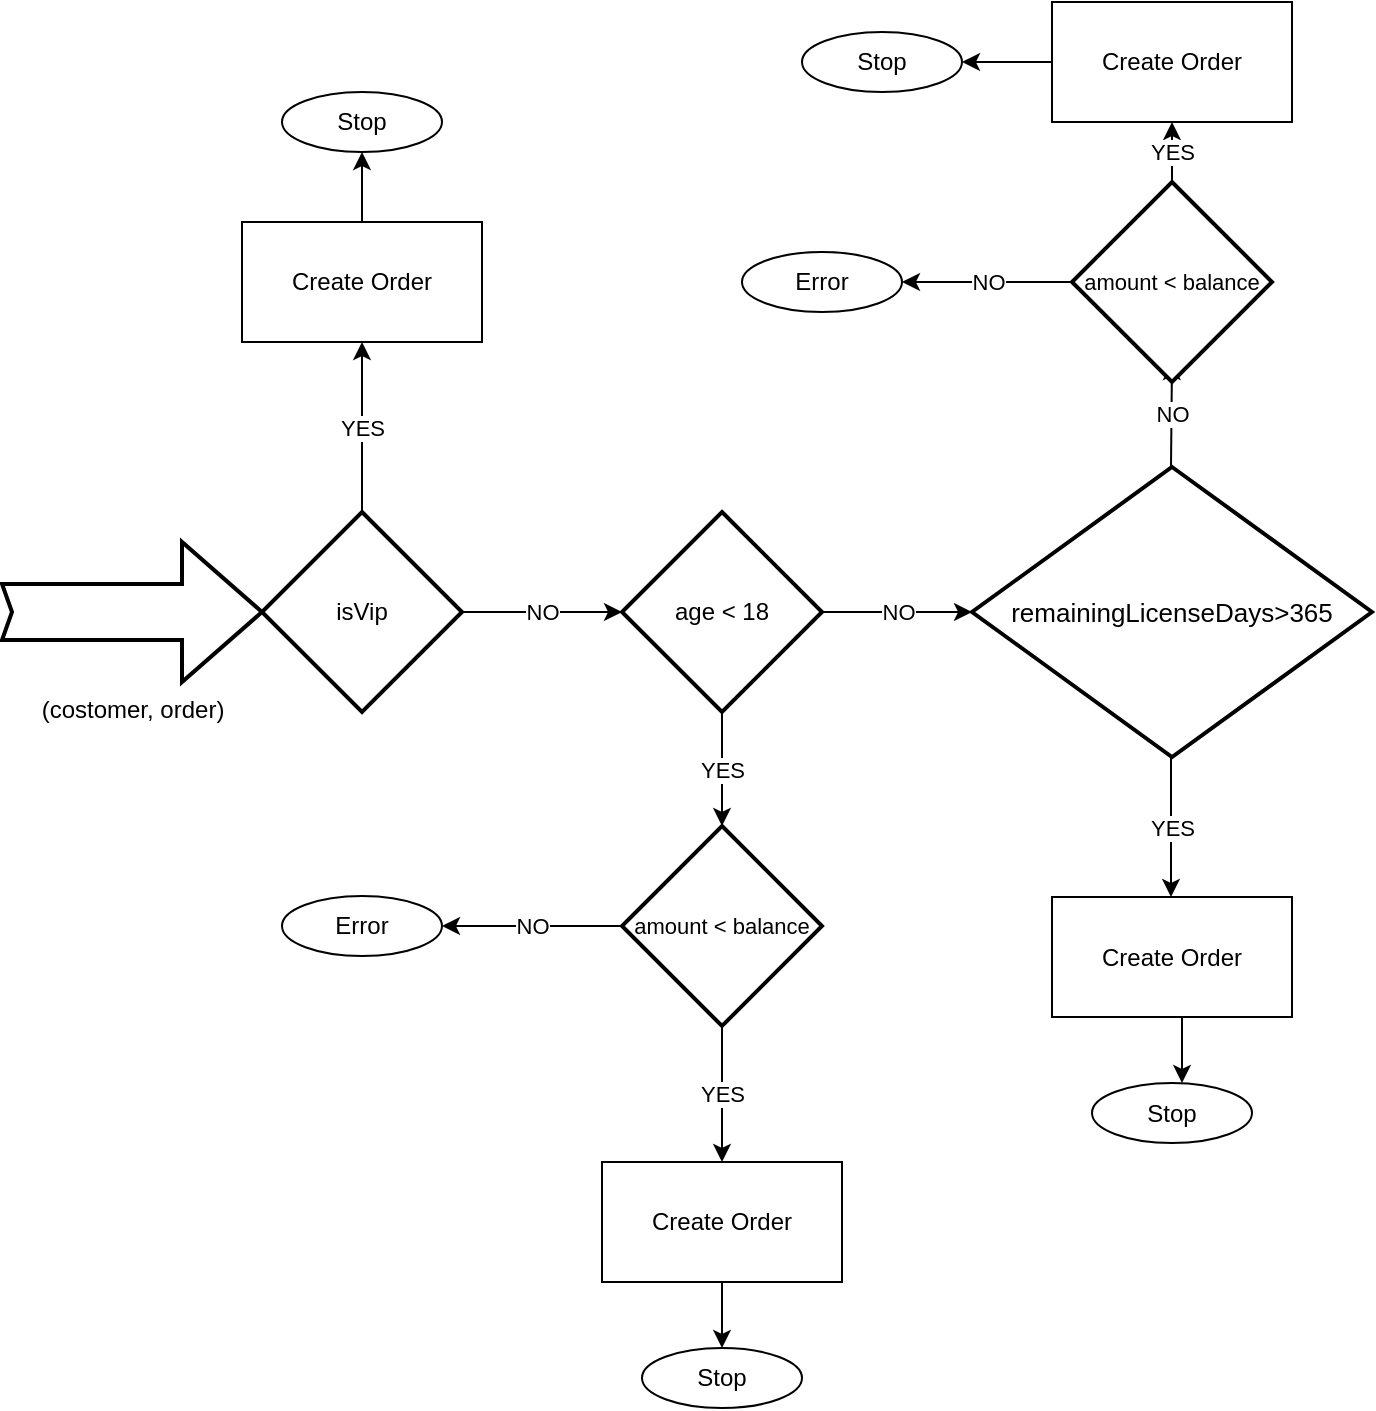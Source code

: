 <mxfile version="21.2.1" type="device">
  <diagram name="Page-1" id="d_l0MLnyBSYmk9_Ft9FG">
    <mxGraphModel dx="1434" dy="764" grid="1" gridSize="10" guides="1" tooltips="1" connect="1" arrows="1" fold="1" page="1" pageScale="1" pageWidth="827" pageHeight="1169" math="0" shadow="0">
      <root>
        <mxCell id="0" />
        <mxCell id="1" parent="0" />
        <mxCell id="FaSnawcas1gH10pwd9XZ-3" value="(costomer, order)" style="verticalLabelPosition=bottom;verticalAlign=top;html=1;strokeWidth=2;shape=mxgraph.arrows2.arrow;dy=0.6;dx=40;notch=5;" vertex="1" parent="1">
          <mxGeometry x="130" y="280" width="130" height="70" as="geometry" />
        </mxCell>
        <mxCell id="FaSnawcas1gH10pwd9XZ-9" value="isVip" style="strokeWidth=2;html=1;shape=mxgraph.flowchart.decision;whiteSpace=wrap;" vertex="1" parent="1">
          <mxGeometry x="260" y="265" width="100" height="100" as="geometry" />
        </mxCell>
        <mxCell id="FaSnawcas1gH10pwd9XZ-10" value="YES" style="endArrow=classic;html=1;rounded=0;" edge="1" parent="1">
          <mxGeometry width="50" height="50" relative="1" as="geometry">
            <mxPoint x="310" y="265" as="sourcePoint" />
            <mxPoint x="310" y="180" as="targetPoint" />
          </mxGeometry>
        </mxCell>
        <mxCell id="FaSnawcas1gH10pwd9XZ-11" value="NO" style="endArrow=classic;html=1;rounded=0;exitX=1;exitY=0.5;exitDx=0;exitDy=0;exitPerimeter=0;" edge="1" parent="1" source="FaSnawcas1gH10pwd9XZ-9">
          <mxGeometry width="50" height="50" relative="1" as="geometry">
            <mxPoint x="330" y="465" as="sourcePoint" />
            <mxPoint x="440" y="315" as="targetPoint" />
          </mxGeometry>
        </mxCell>
        <mxCell id="FaSnawcas1gH10pwd9XZ-40" value="YES" style="edgeStyle=orthogonalEdgeStyle;rounded=0;orthogonalLoop=1;jettySize=auto;html=1;" edge="1" parent="1" source="FaSnawcas1gH10pwd9XZ-12" target="FaSnawcas1gH10pwd9XZ-39">
          <mxGeometry relative="1" as="geometry" />
        </mxCell>
        <mxCell id="FaSnawcas1gH10pwd9XZ-12" value="age &amp;lt; 18" style="strokeWidth=2;html=1;shape=mxgraph.flowchart.decision;whiteSpace=wrap;" vertex="1" parent="1">
          <mxGeometry x="440" y="265" width="100" height="100" as="geometry" />
        </mxCell>
        <mxCell id="FaSnawcas1gH10pwd9XZ-13" value="NO" style="endArrow=classic;html=1;rounded=0;entryX=0;entryY=0.5;entryDx=0;entryDy=0;entryPerimeter=0;" edge="1" parent="1" target="FaSnawcas1gH10pwd9XZ-18">
          <mxGeometry width="50" height="50" relative="1" as="geometry">
            <mxPoint x="540" y="315" as="sourcePoint" />
            <mxPoint x="650" y="315" as="targetPoint" />
          </mxGeometry>
        </mxCell>
        <mxCell id="FaSnawcas1gH10pwd9XZ-17" value="" style="edgeStyle=orthogonalEdgeStyle;rounded=0;orthogonalLoop=1;jettySize=auto;html=1;" edge="1" parent="1" source="FaSnawcas1gH10pwd9XZ-15" target="FaSnawcas1gH10pwd9XZ-16">
          <mxGeometry relative="1" as="geometry" />
        </mxCell>
        <mxCell id="FaSnawcas1gH10pwd9XZ-15" value="Create Order" style="rounded=0;whiteSpace=wrap;html=1;" vertex="1" parent="1">
          <mxGeometry x="430" y="590" width="120" height="60" as="geometry" />
        </mxCell>
        <mxCell id="FaSnawcas1gH10pwd9XZ-16" value="Stop" style="ellipse;whiteSpace=wrap;html=1;" vertex="1" parent="1">
          <mxGeometry x="450" y="683" width="80" height="30" as="geometry" />
        </mxCell>
        <mxCell id="FaSnawcas1gH10pwd9XZ-18" value="&lt;font style=&quot;font-size: 13px;&quot;&gt;remainingLicenseDays&amp;gt;365&lt;/font&gt;" style="strokeWidth=2;html=1;shape=mxgraph.flowchart.decision;whiteSpace=wrap;" vertex="1" parent="1">
          <mxGeometry x="615" y="242.5" width="200" height="145" as="geometry" />
        </mxCell>
        <mxCell id="FaSnawcas1gH10pwd9XZ-20" value="YES" style="endArrow=classic;html=1;rounded=0;" edge="1" parent="1">
          <mxGeometry width="50" height="50" relative="1" as="geometry">
            <mxPoint x="714.5" y="387.5" as="sourcePoint" />
            <mxPoint x="714.5" y="457.5" as="targetPoint" />
          </mxGeometry>
        </mxCell>
        <mxCell id="FaSnawcas1gH10pwd9XZ-21" value="Create Order" style="rounded=0;whiteSpace=wrap;html=1;" vertex="1" parent="1">
          <mxGeometry x="655" y="457.5" width="120" height="60" as="geometry" />
        </mxCell>
        <mxCell id="FaSnawcas1gH10pwd9XZ-22" value="Stop" style="ellipse;whiteSpace=wrap;html=1;" vertex="1" parent="1">
          <mxGeometry x="675" y="550.5" width="80" height="30" as="geometry" />
        </mxCell>
        <mxCell id="FaSnawcas1gH10pwd9XZ-23" value="NO" style="endArrow=classic;html=1;rounded=0;" edge="1" parent="1">
          <mxGeometry width="50" height="50" relative="1" as="geometry">
            <mxPoint x="714.5" y="242.5" as="sourcePoint" />
            <mxPoint x="715" y="190" as="targetPoint" />
          </mxGeometry>
        </mxCell>
        <mxCell id="FaSnawcas1gH10pwd9XZ-24" value="" style="edgeStyle=orthogonalEdgeStyle;rounded=0;orthogonalLoop=1;jettySize=auto;html=1;" edge="1" parent="1">
          <mxGeometry relative="1" as="geometry">
            <mxPoint x="720" y="517.5" as="sourcePoint" />
            <mxPoint x="720" y="550.5" as="targetPoint" />
          </mxGeometry>
        </mxCell>
        <mxCell id="FaSnawcas1gH10pwd9XZ-31" value="NO" style="edgeStyle=orthogonalEdgeStyle;rounded=0;orthogonalLoop=1;jettySize=auto;html=1;" edge="1" parent="1" source="FaSnawcas1gH10pwd9XZ-29" target="FaSnawcas1gH10pwd9XZ-30">
          <mxGeometry relative="1" as="geometry" />
        </mxCell>
        <mxCell id="FaSnawcas1gH10pwd9XZ-33" value="YES" style="edgeStyle=orthogonalEdgeStyle;rounded=0;orthogonalLoop=1;jettySize=auto;html=1;" edge="1" parent="1" source="FaSnawcas1gH10pwd9XZ-29" target="FaSnawcas1gH10pwd9XZ-32">
          <mxGeometry relative="1" as="geometry" />
        </mxCell>
        <mxCell id="FaSnawcas1gH10pwd9XZ-29" value="amount &amp;lt; balance" style="strokeWidth=2;html=1;shape=mxgraph.flowchart.decision;whiteSpace=wrap;fontSize=11;" vertex="1" parent="1">
          <mxGeometry x="665" y="100" width="100" height="100" as="geometry" />
        </mxCell>
        <mxCell id="FaSnawcas1gH10pwd9XZ-30" value="Error" style="ellipse;whiteSpace=wrap;html=1;" vertex="1" parent="1">
          <mxGeometry x="500" y="135" width="80" height="30" as="geometry" />
        </mxCell>
        <mxCell id="FaSnawcas1gH10pwd9XZ-35" value="" style="edgeStyle=orthogonalEdgeStyle;rounded=0;orthogonalLoop=1;jettySize=auto;html=1;" edge="1" parent="1" source="FaSnawcas1gH10pwd9XZ-32" target="FaSnawcas1gH10pwd9XZ-34">
          <mxGeometry relative="1" as="geometry" />
        </mxCell>
        <mxCell id="FaSnawcas1gH10pwd9XZ-32" value="Create Order" style="rounded=0;whiteSpace=wrap;html=1;" vertex="1" parent="1">
          <mxGeometry x="655" y="10" width="120" height="60" as="geometry" />
        </mxCell>
        <mxCell id="FaSnawcas1gH10pwd9XZ-34" value="Stop" style="ellipse;whiteSpace=wrap;html=1;" vertex="1" parent="1">
          <mxGeometry x="530" y="25" width="80" height="30" as="geometry" />
        </mxCell>
        <mxCell id="FaSnawcas1gH10pwd9XZ-38" value="" style="edgeStyle=orthogonalEdgeStyle;rounded=0;orthogonalLoop=1;jettySize=auto;html=1;" edge="1" parent="1" source="FaSnawcas1gH10pwd9XZ-36" target="FaSnawcas1gH10pwd9XZ-37">
          <mxGeometry relative="1" as="geometry" />
        </mxCell>
        <mxCell id="FaSnawcas1gH10pwd9XZ-36" value="Create Order" style="rounded=0;whiteSpace=wrap;html=1;" vertex="1" parent="1">
          <mxGeometry x="250" y="120" width="120" height="60" as="geometry" />
        </mxCell>
        <mxCell id="FaSnawcas1gH10pwd9XZ-37" value="Stop" style="ellipse;whiteSpace=wrap;html=1;" vertex="1" parent="1">
          <mxGeometry x="270" y="55" width="80" height="30" as="geometry" />
        </mxCell>
        <mxCell id="FaSnawcas1gH10pwd9XZ-41" value="YES" style="edgeStyle=orthogonalEdgeStyle;rounded=0;orthogonalLoop=1;jettySize=auto;html=1;" edge="1" parent="1" source="FaSnawcas1gH10pwd9XZ-39" target="FaSnawcas1gH10pwd9XZ-15">
          <mxGeometry relative="1" as="geometry" />
        </mxCell>
        <mxCell id="FaSnawcas1gH10pwd9XZ-43" value="NO" style="edgeStyle=orthogonalEdgeStyle;rounded=0;orthogonalLoop=1;jettySize=auto;html=1;" edge="1" parent="1" source="FaSnawcas1gH10pwd9XZ-39" target="FaSnawcas1gH10pwd9XZ-42">
          <mxGeometry relative="1" as="geometry" />
        </mxCell>
        <mxCell id="FaSnawcas1gH10pwd9XZ-39" value="amount &amp;lt; balance" style="strokeWidth=2;html=1;shape=mxgraph.flowchart.decision;whiteSpace=wrap;fontSize=11;" vertex="1" parent="1">
          <mxGeometry x="440" y="422" width="100" height="100" as="geometry" />
        </mxCell>
        <mxCell id="FaSnawcas1gH10pwd9XZ-42" value="Error" style="ellipse;whiteSpace=wrap;html=1;" vertex="1" parent="1">
          <mxGeometry x="270" y="457" width="80" height="30" as="geometry" />
        </mxCell>
      </root>
    </mxGraphModel>
  </diagram>
</mxfile>
